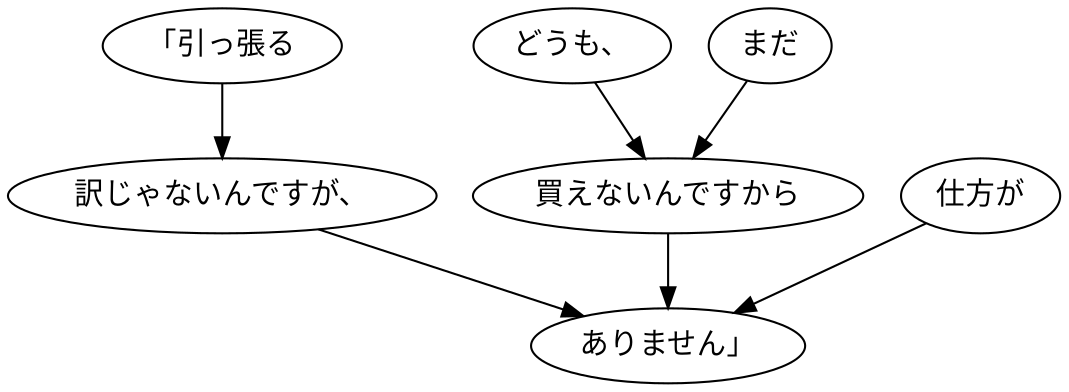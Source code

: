 digraph graph8044 {
	node0 [label="「引っ張る"];
	node1 [label="訳じゃないんですが、"];
	node2 [label="どうも、"];
	node3 [label="まだ"];
	node4 [label="買えないんですから"];
	node5 [label="仕方が"];
	node6 [label="ありません」"];
	node0 -> node1;
	node1 -> node6;
	node2 -> node4;
	node3 -> node4;
	node4 -> node6;
	node5 -> node6;
}
